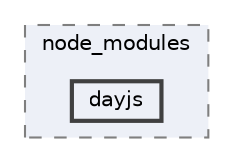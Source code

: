 digraph "C:/Users/arisc/OneDrive/Documents/GitHub/FINAL/EcoEats-Project/node_modules/dayjs"
{
 // LATEX_PDF_SIZE
  bgcolor="transparent";
  edge [fontname=Helvetica,fontsize=10,labelfontname=Helvetica,labelfontsize=10];
  node [fontname=Helvetica,fontsize=10,shape=box,height=0.2,width=0.4];
  compound=true
  subgraph clusterdir_5091f2b68170d33f954320199e2fed0a {
    graph [ bgcolor="#edf0f7", pencolor="grey50", label="node_modules", fontname=Helvetica,fontsize=10 style="filled,dashed", URL="dir_5091f2b68170d33f954320199e2fed0a.html",tooltip=""]
  dir_ce62dae94e236ab29932e59085439611 [label="dayjs", fillcolor="#edf0f7", color="grey25", style="filled,bold", URL="dir_ce62dae94e236ab29932e59085439611.html",tooltip=""];
  }
}
